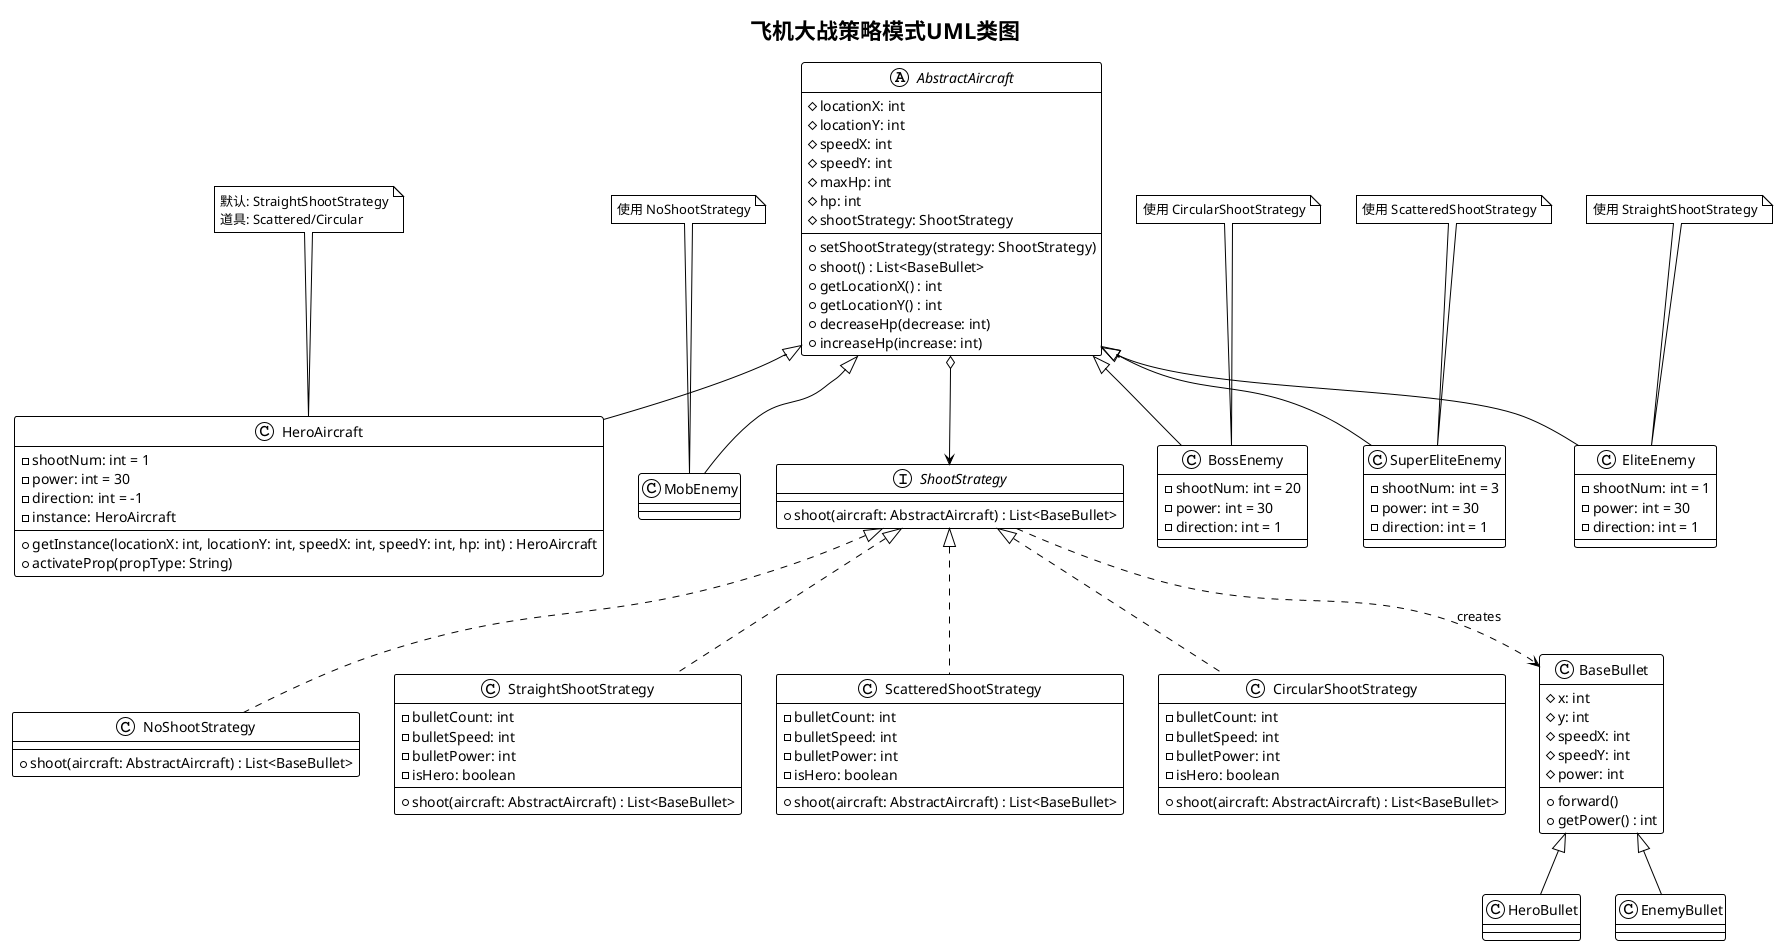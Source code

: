 @startuml
!theme plain

title 飞机大战策略模式UML类图

' 策略接口和实现类
interface ShootStrategy {
  + shoot(aircraft: AbstractAircraft) : List<BaseBullet>
}

class NoShootStrategy {
  + shoot(aircraft: AbstractAircraft) : List<BaseBullet>
}

class StraightShootStrategy {
  - bulletCount: int
  - bulletSpeed: int
  - bulletPower: int
  - isHero: boolean
  + shoot(aircraft: AbstractAircraft) : List<BaseBullet>
}

class ScatteredShootStrategy {
  - bulletCount: int
  - bulletSpeed: int
  - bulletPower: int
  - isHero: boolean
  + shoot(aircraft: AbstractAircraft) : List<BaseBullet>
}

class CircularShootStrategy {
  - bulletCount: int
  - bulletSpeed: int
  - bulletPower: int
  - isHero: boolean
  + shoot(aircraft: AbstractAircraft) : List<BaseBullet>
}

' 抽象飞机类
abstract class AbstractAircraft {
  # locationX: int
  # locationY: int
  # speedX: int
  # speedY: int
  # maxHp: int
  # hp: int
  # shootStrategy: ShootStrategy
  + setShootStrategy(strategy: ShootStrategy)
  + shoot() : List<BaseBullet>
  + getLocationX() : int
  + getLocationY() : int
  + decreaseHp(decrease: int)
  + increaseHp(increase: int)
}

' 具体飞机类
class HeroAircraft {
  - shootNum: int = 1
  - power: int = 30
  - direction: int = -1
  - instance: HeroAircraft
  + getInstance(locationX: int, locationY: int, speedX: int, speedY: int, hp: int) : HeroAircraft
  + activateProp(propType: String)
}

class MobEnemy {
  ' 普通敌机不发射子弹
}

class EliteEnemy {
  - shootNum: int = 1
  - power: int = 30
  - direction: int = 1
}

class SuperEliteEnemy {
  - shootNum: int = 3
  - power: int = 30
  - direction: int = 1
}

class BossEnemy {
  - shootNum: int = 20
  - power: int = 30
  - direction: int = 1
}

' 子弹类
class BaseBullet {
  # x: int
  # y: int
  # speedX: int
  # speedY: int
  # power: int
  + forward()
  + getPower() : int
}

class HeroBullet {
  ' 英雄机子弹
}

class EnemyBullet {
  ' 敌机子弹
}

' 关系定义
ShootStrategy <|.. NoShootStrategy
ShootStrategy <|.. StraightShootStrategy
ShootStrategy <|.. ScatteredShootStrategy
ShootStrategy <|.. CircularShootStrategy

AbstractAircraft o--> ShootStrategy
AbstractAircraft <|-- HeroAircraft
AbstractAircraft <|-- MobEnemy
AbstractAircraft <|-- EliteEnemy
AbstractAircraft <|-- SuperEliteEnemy
AbstractAircraft <|-- BossEnemy

BaseBullet <|-- HeroBullet
BaseBullet <|-- EnemyBullet

ShootStrategy ..> BaseBullet : creates

' 策略分配说明
note top of MobEnemy: 使用 NoShootStrategy
note top of HeroAircraft: 默认: StraightShootStrategy\n道具: Scattered/Circular
note top of EliteEnemy: 使用 StraightShootStrategy
note top of SuperEliteEnemy: 使用 ScatteredShootStrategy
note top of BossEnemy: 使用 CircularShootStrategy

@enduml